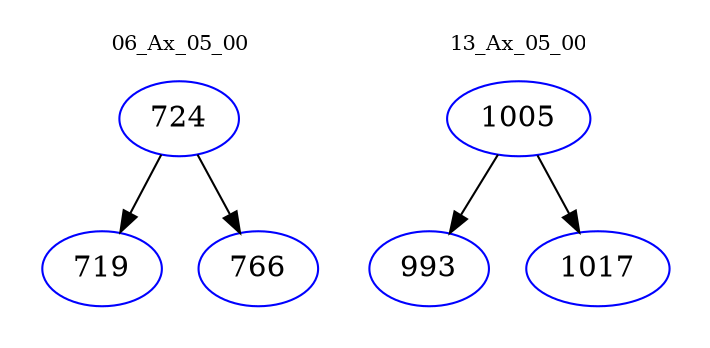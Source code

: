 digraph{
subgraph cluster_0 {
color = white
label = "06_Ax_05_00";
fontsize=10;
T0_724 [label="724", color="blue"]
T0_724 -> T0_719 [color="black"]
T0_719 [label="719", color="blue"]
T0_724 -> T0_766 [color="black"]
T0_766 [label="766", color="blue"]
}
subgraph cluster_1 {
color = white
label = "13_Ax_05_00";
fontsize=10;
T1_1005 [label="1005", color="blue"]
T1_1005 -> T1_993 [color="black"]
T1_993 [label="993", color="blue"]
T1_1005 -> T1_1017 [color="black"]
T1_1017 [label="1017", color="blue"]
}
}
